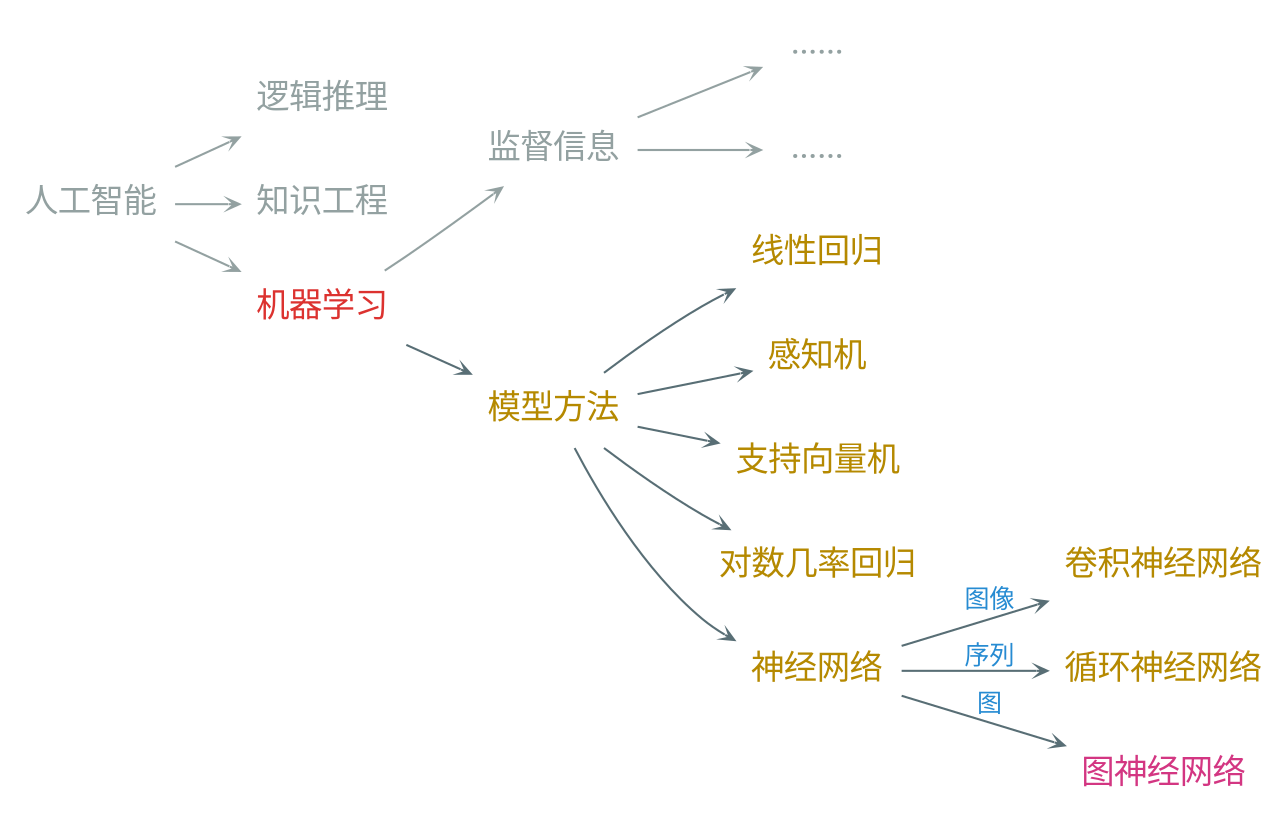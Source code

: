 digraph g {
    graph [nodesep=0.2, ranksep=0.4]
    rankdir=LR
    node [shape=plaintext fontname="EBG,fzlz" fontcolor="#93a1a1" fontsize=16]
    edge [arrowhead=vee fontname="EBG,fzlz" color="#93a1a1" fontcolor="#268bd2" fontsize=12 arrowsize=0.5]
    bgcolor="transparent"

    人工智能 -> {逻辑推理, 知识工程}

    node [fontcolor="#dc322f"]

    人工智能 -> 机器学习

    node [fontcolor="#93a1a1"]

    A [label="……"]
    B [label="……"]

    机器学习 -> 监督信息 -> {A, B}

    node [fontcolor="#b58900"]
    edge [color="#586e75" fontcolor="#268bd2"]

    机器学习 -> 模型方法 -> {线性回归, 感知机, 支持向量机, 对数几率回归, 神经网络}

    神经网络 -> 卷积神经网络 [label="图像"]
    神经网络 -> 循环神经网络 [label="序列"]

    node [fontcolor="#d33682"]
    
    神经网络 -> 图神经网络 [label="图"]
}